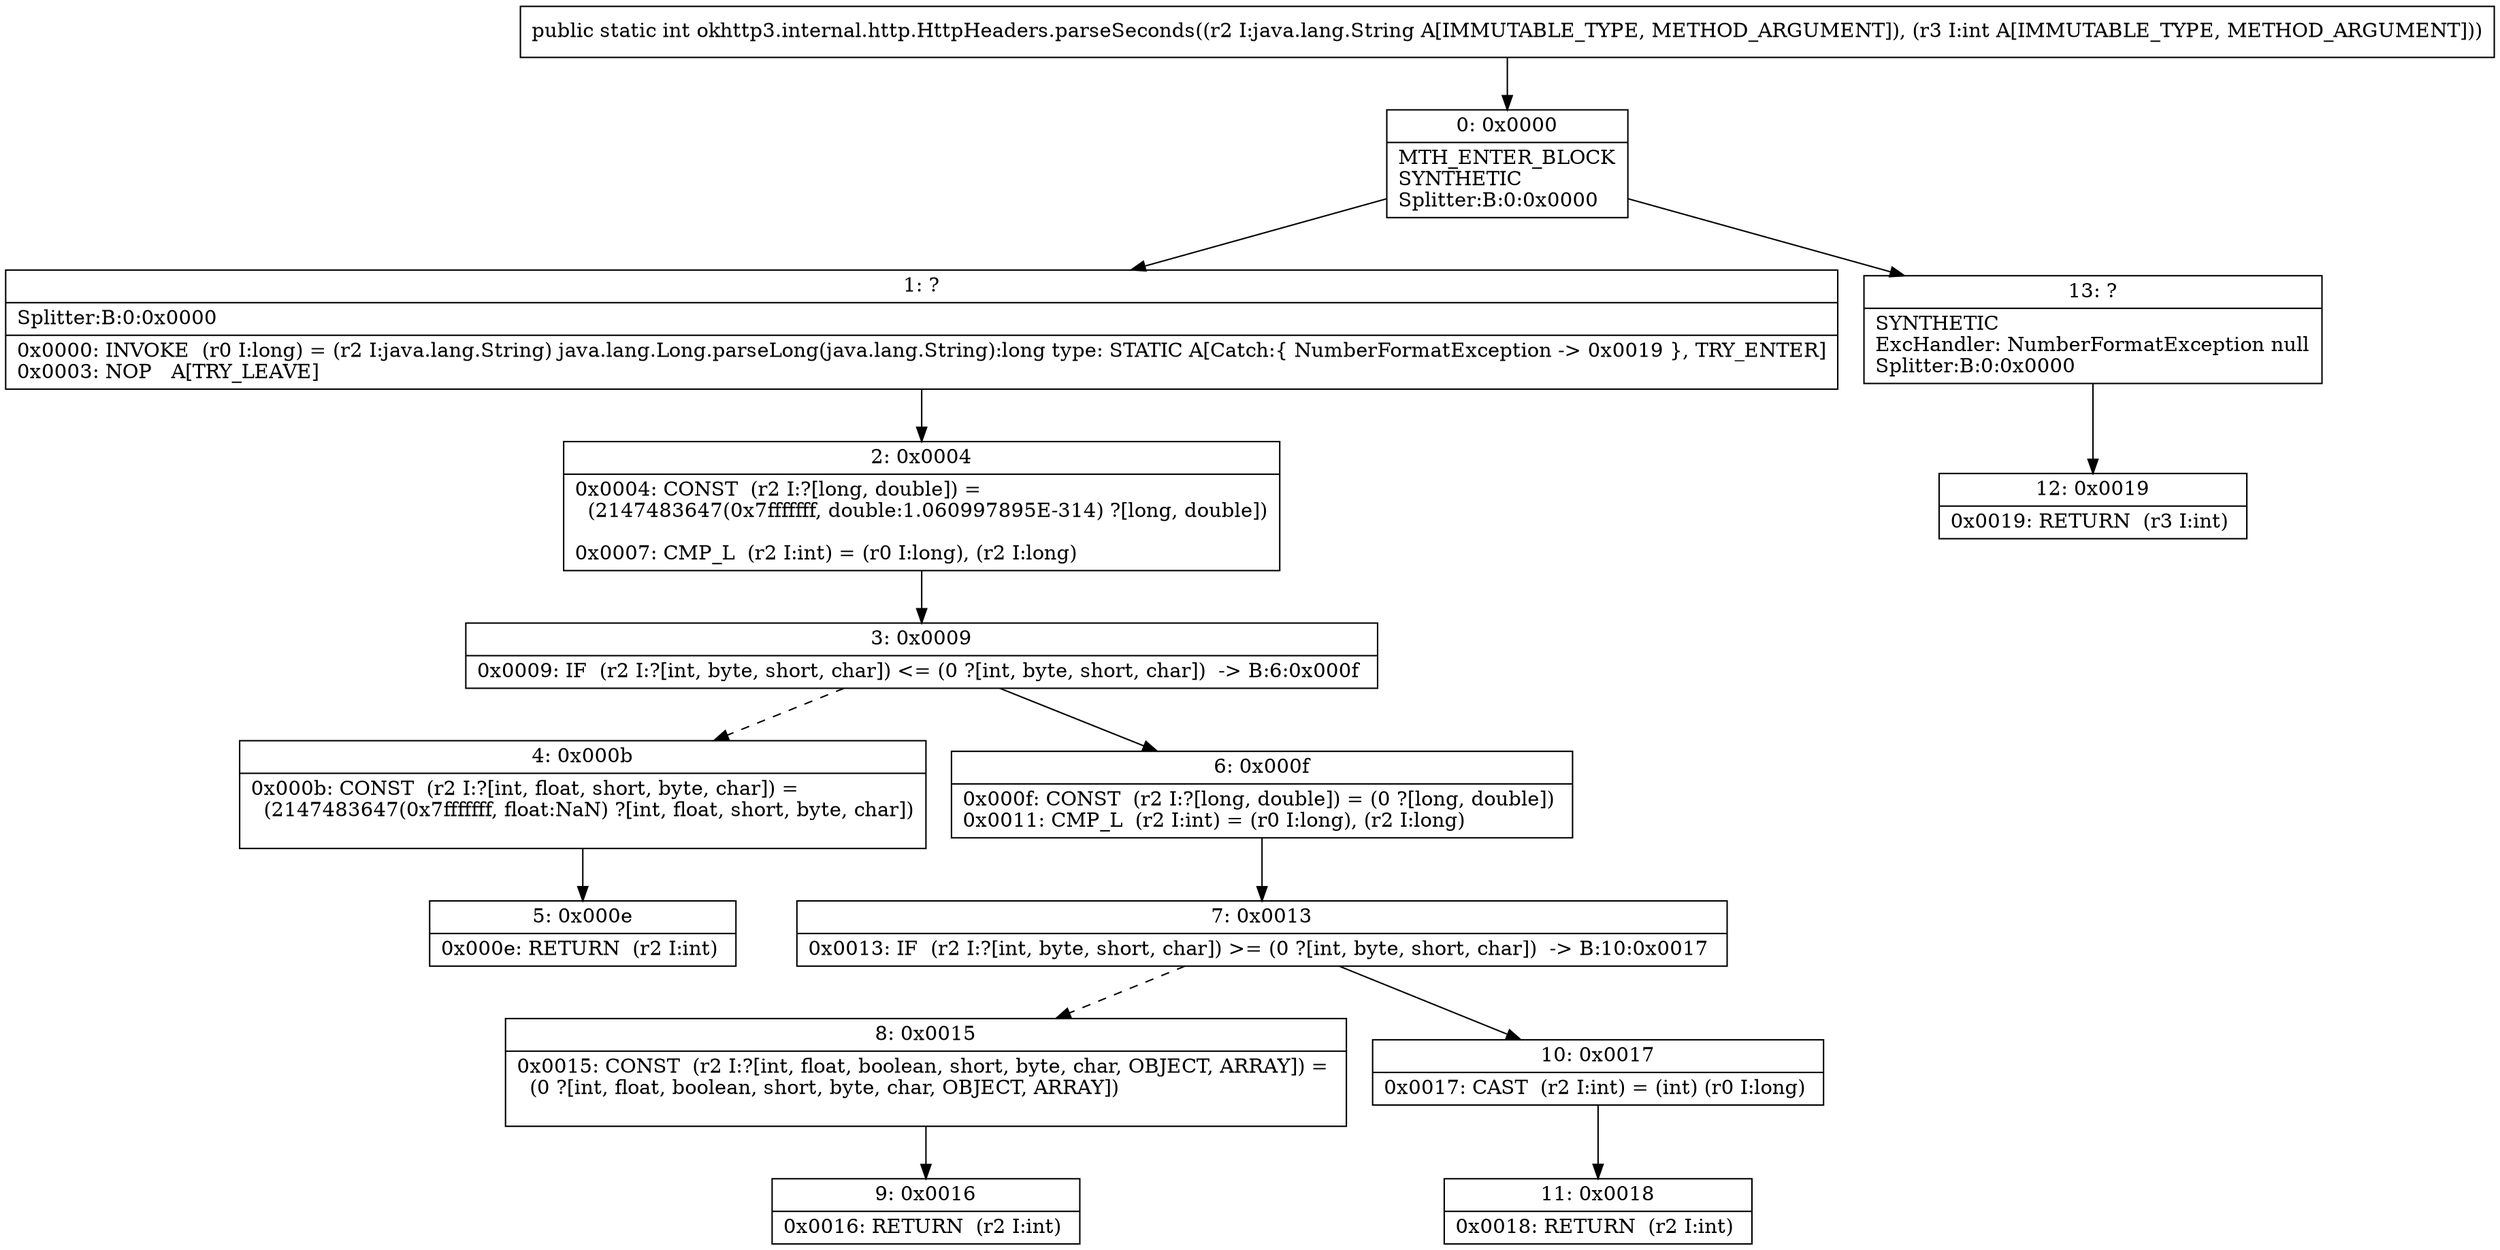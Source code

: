 digraph "CFG forokhttp3.internal.http.HttpHeaders.parseSeconds(Ljava\/lang\/String;I)I" {
Node_0 [shape=record,label="{0\:\ 0x0000|MTH_ENTER_BLOCK\lSYNTHETIC\lSplitter:B:0:0x0000\l}"];
Node_1 [shape=record,label="{1\:\ ?|Splitter:B:0:0x0000\l|0x0000: INVOKE  (r0 I:long) = (r2 I:java.lang.String) java.lang.Long.parseLong(java.lang.String):long type: STATIC A[Catch:\{ NumberFormatException \-\> 0x0019 \}, TRY_ENTER]\l0x0003: NOP   A[TRY_LEAVE]\l}"];
Node_2 [shape=record,label="{2\:\ 0x0004|0x0004: CONST  (r2 I:?[long, double]) = \l  (2147483647(0x7fffffff, double:1.060997895E\-314) ?[long, double])\l \l0x0007: CMP_L  (r2 I:int) = (r0 I:long), (r2 I:long) \l}"];
Node_3 [shape=record,label="{3\:\ 0x0009|0x0009: IF  (r2 I:?[int, byte, short, char]) \<= (0 ?[int, byte, short, char])  \-\> B:6:0x000f \l}"];
Node_4 [shape=record,label="{4\:\ 0x000b|0x000b: CONST  (r2 I:?[int, float, short, byte, char]) = \l  (2147483647(0x7fffffff, float:NaN) ?[int, float, short, byte, char])\l \l}"];
Node_5 [shape=record,label="{5\:\ 0x000e|0x000e: RETURN  (r2 I:int) \l}"];
Node_6 [shape=record,label="{6\:\ 0x000f|0x000f: CONST  (r2 I:?[long, double]) = (0 ?[long, double]) \l0x0011: CMP_L  (r2 I:int) = (r0 I:long), (r2 I:long) \l}"];
Node_7 [shape=record,label="{7\:\ 0x0013|0x0013: IF  (r2 I:?[int, byte, short, char]) \>= (0 ?[int, byte, short, char])  \-\> B:10:0x0017 \l}"];
Node_8 [shape=record,label="{8\:\ 0x0015|0x0015: CONST  (r2 I:?[int, float, boolean, short, byte, char, OBJECT, ARRAY]) = \l  (0 ?[int, float, boolean, short, byte, char, OBJECT, ARRAY])\l \l}"];
Node_9 [shape=record,label="{9\:\ 0x0016|0x0016: RETURN  (r2 I:int) \l}"];
Node_10 [shape=record,label="{10\:\ 0x0017|0x0017: CAST  (r2 I:int) = (int) (r0 I:long) \l}"];
Node_11 [shape=record,label="{11\:\ 0x0018|0x0018: RETURN  (r2 I:int) \l}"];
Node_12 [shape=record,label="{12\:\ 0x0019|0x0019: RETURN  (r3 I:int) \l}"];
Node_13 [shape=record,label="{13\:\ ?|SYNTHETIC\lExcHandler: NumberFormatException null\lSplitter:B:0:0x0000\l}"];
MethodNode[shape=record,label="{public static int okhttp3.internal.http.HttpHeaders.parseSeconds((r2 I:java.lang.String A[IMMUTABLE_TYPE, METHOD_ARGUMENT]), (r3 I:int A[IMMUTABLE_TYPE, METHOD_ARGUMENT])) }"];
MethodNode -> Node_0;
Node_0 -> Node_1;
Node_0 -> Node_13;
Node_1 -> Node_2;
Node_2 -> Node_3;
Node_3 -> Node_4[style=dashed];
Node_3 -> Node_6;
Node_4 -> Node_5;
Node_6 -> Node_7;
Node_7 -> Node_8[style=dashed];
Node_7 -> Node_10;
Node_8 -> Node_9;
Node_10 -> Node_11;
Node_13 -> Node_12;
}

